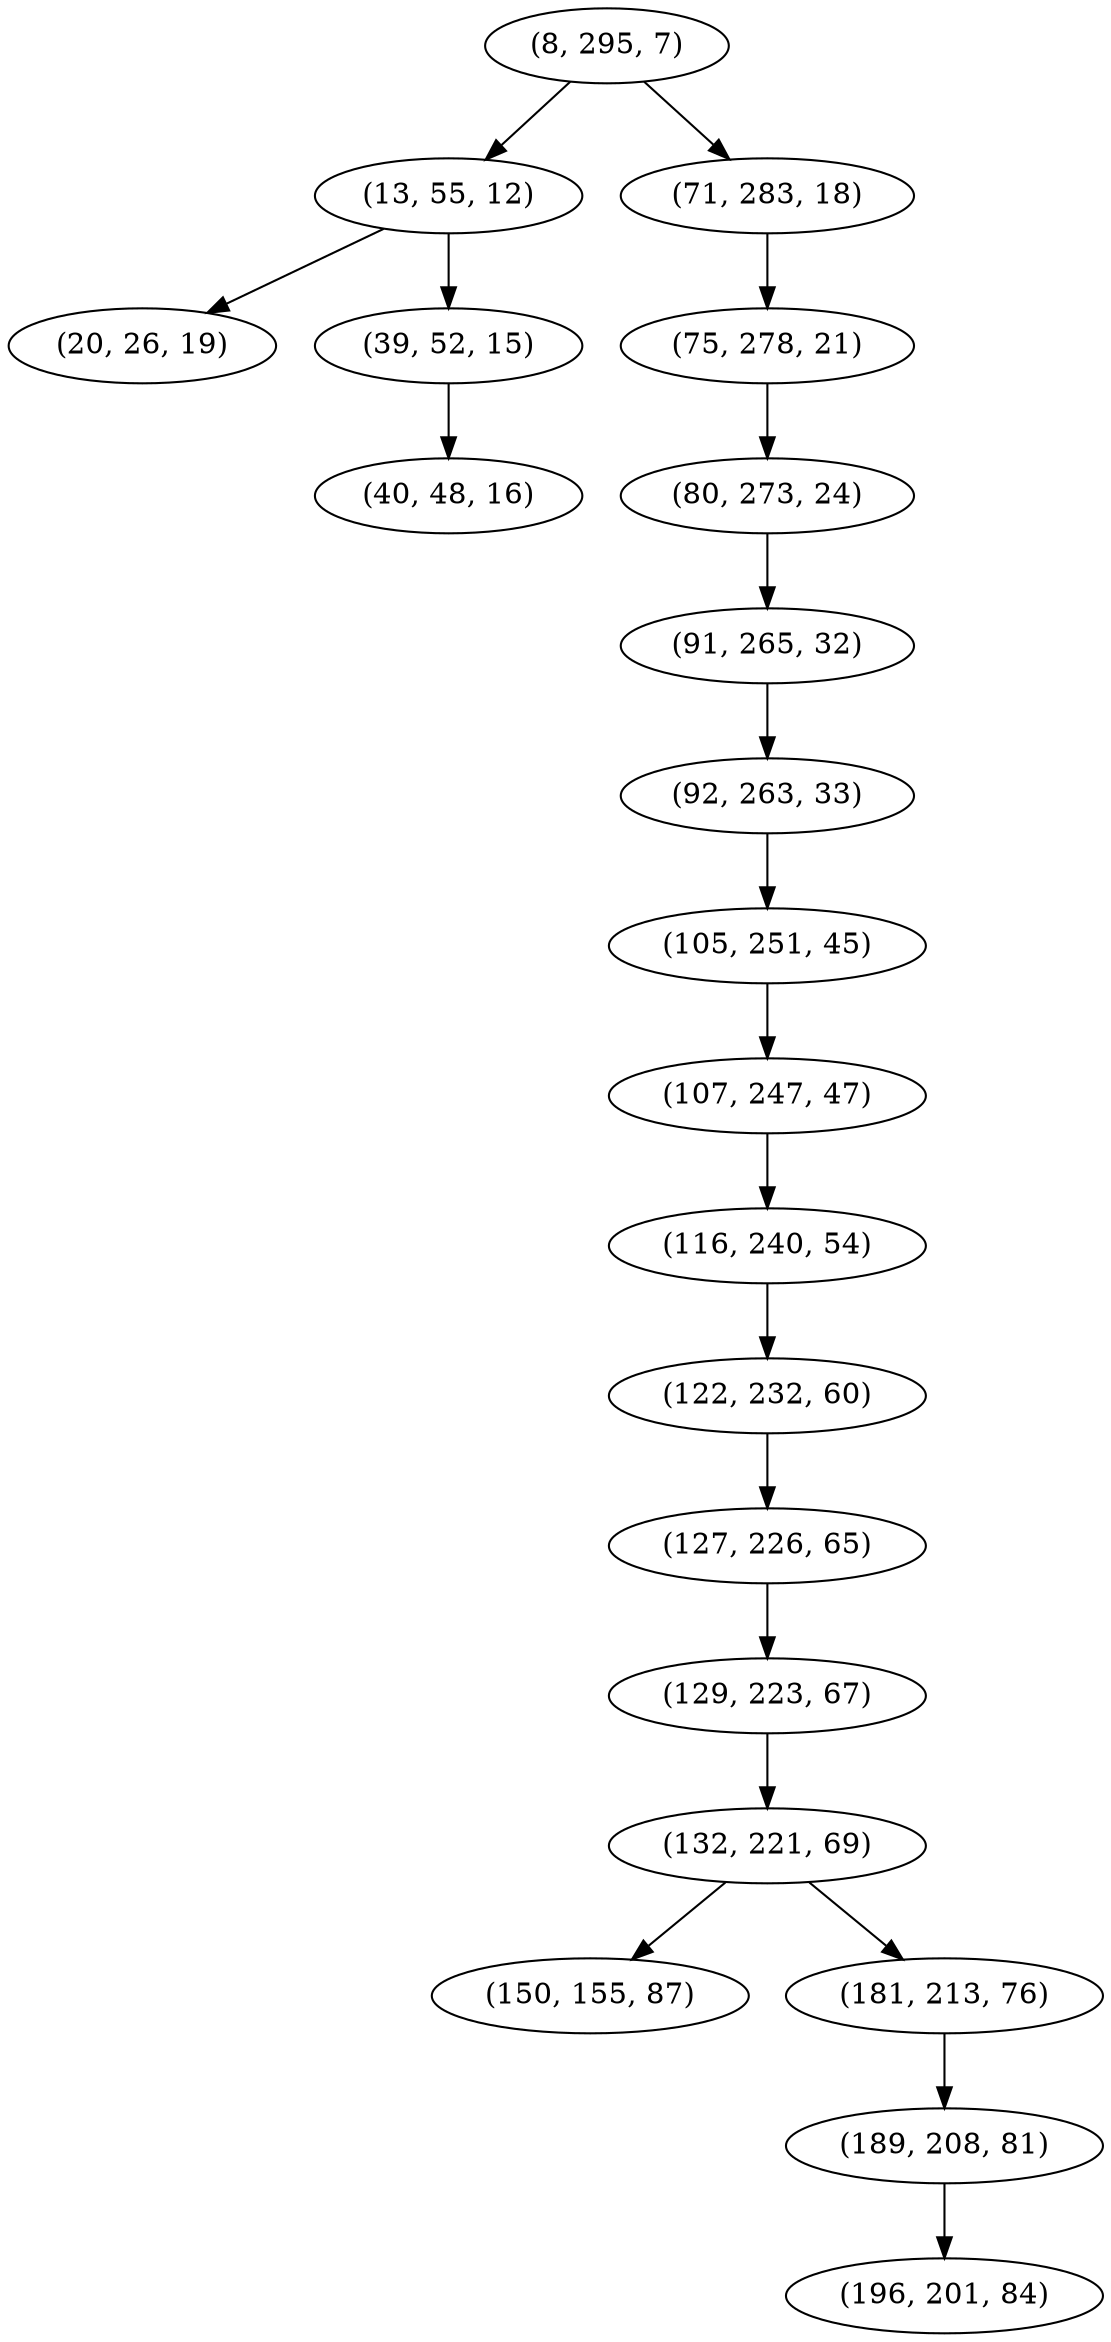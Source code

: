 digraph tree {
    "(8, 295, 7)";
    "(13, 55, 12)";
    "(20, 26, 19)";
    "(39, 52, 15)";
    "(40, 48, 16)";
    "(71, 283, 18)";
    "(75, 278, 21)";
    "(80, 273, 24)";
    "(91, 265, 32)";
    "(92, 263, 33)";
    "(105, 251, 45)";
    "(107, 247, 47)";
    "(116, 240, 54)";
    "(122, 232, 60)";
    "(127, 226, 65)";
    "(129, 223, 67)";
    "(132, 221, 69)";
    "(150, 155, 87)";
    "(181, 213, 76)";
    "(189, 208, 81)";
    "(196, 201, 84)";
    "(8, 295, 7)" -> "(13, 55, 12)";
    "(8, 295, 7)" -> "(71, 283, 18)";
    "(13, 55, 12)" -> "(20, 26, 19)";
    "(13, 55, 12)" -> "(39, 52, 15)";
    "(39, 52, 15)" -> "(40, 48, 16)";
    "(71, 283, 18)" -> "(75, 278, 21)";
    "(75, 278, 21)" -> "(80, 273, 24)";
    "(80, 273, 24)" -> "(91, 265, 32)";
    "(91, 265, 32)" -> "(92, 263, 33)";
    "(92, 263, 33)" -> "(105, 251, 45)";
    "(105, 251, 45)" -> "(107, 247, 47)";
    "(107, 247, 47)" -> "(116, 240, 54)";
    "(116, 240, 54)" -> "(122, 232, 60)";
    "(122, 232, 60)" -> "(127, 226, 65)";
    "(127, 226, 65)" -> "(129, 223, 67)";
    "(129, 223, 67)" -> "(132, 221, 69)";
    "(132, 221, 69)" -> "(150, 155, 87)";
    "(132, 221, 69)" -> "(181, 213, 76)";
    "(181, 213, 76)" -> "(189, 208, 81)";
    "(189, 208, 81)" -> "(196, 201, 84)";
}
